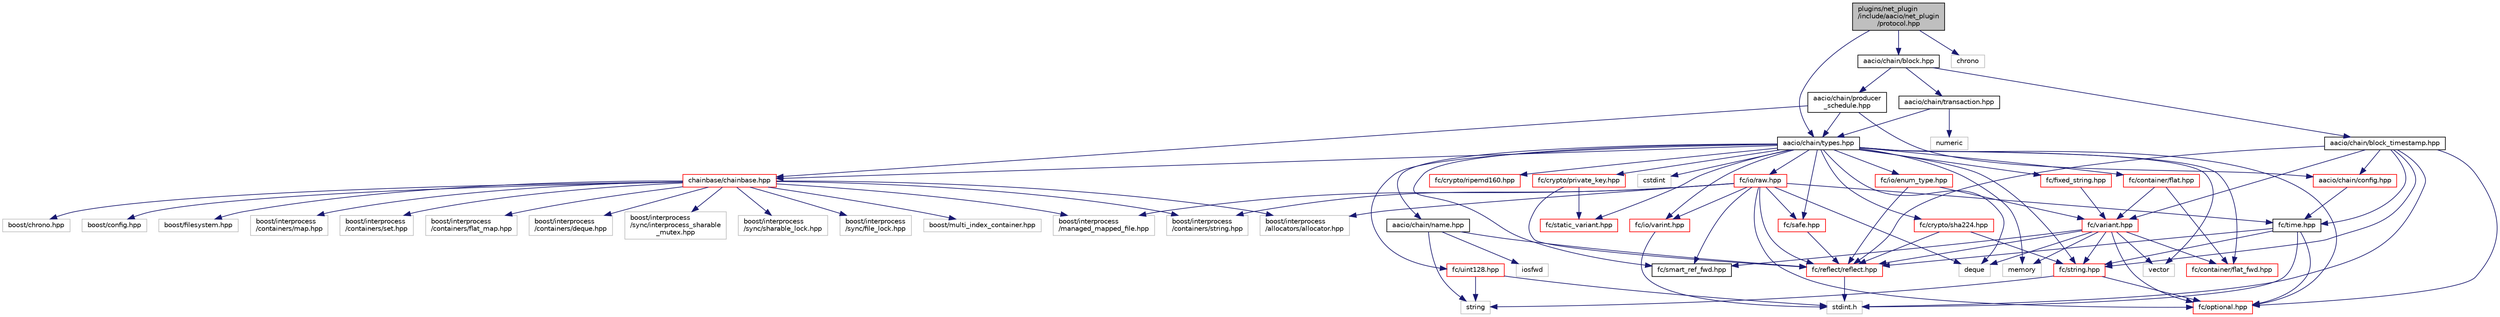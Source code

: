 digraph "plugins/net_plugin/include/aacio/net_plugin/protocol.hpp"
{
  edge [fontname="Helvetica",fontsize="10",labelfontname="Helvetica",labelfontsize="10"];
  node [fontname="Helvetica",fontsize="10",shape=record];
  Node0 [label="plugins/net_plugin\l/include/aacio/net_plugin\l/protocol.hpp",height=0.2,width=0.4,color="black", fillcolor="grey75", style="filled", fontcolor="black"];
  Node0 -> Node1 [color="midnightblue",fontsize="10",style="solid"];
  Node1 [label="aacio/chain/block.hpp",height=0.2,width=0.4,color="black", fillcolor="white", style="filled",URL="$block_8hpp.html"];
  Node1 -> Node2 [color="midnightblue",fontsize="10",style="solid"];
  Node2 [label="aacio/chain/block_timestamp.hpp",height=0.2,width=0.4,color="black", fillcolor="white", style="filled",URL="$block__timestamp_8hpp_source.html"];
  Node2 -> Node3 [color="midnightblue",fontsize="10",style="solid"];
  Node3 [label="aacio/chain/config.hpp",height=0.2,width=0.4,color="red", fillcolor="white", style="filled",URL="$libraries_2chain_2include_2aacio_2chain_2config_8hpp.html"];
  Node3 -> Node19 [color="midnightblue",fontsize="10",style="solid"];
  Node19 [label="fc/time.hpp",height=0.2,width=0.4,color="black", fillcolor="white", style="filled",URL="$include_2fc_2time_8hpp_source.html"];
  Node19 -> Node9 [color="midnightblue",fontsize="10",style="solid"];
  Node9 [label="stdint.h",height=0.2,width=0.4,color="grey75", fillcolor="white", style="filled"];
  Node19 -> Node7 [color="midnightblue",fontsize="10",style="solid"];
  Node7 [label="fc/string.hpp",height=0.2,width=0.4,color="red", fillcolor="white", style="filled",URL="$string_8hpp_source.html"];
  Node7 -> Node15 [color="midnightblue",fontsize="10",style="solid"];
  Node15 [label="fc/optional.hpp",height=0.2,width=0.4,color="red", fillcolor="white", style="filled",URL="$libraries_2fc_2include_2fc_2optional_8hpp_source.html"];
  Node7 -> Node18 [color="midnightblue",fontsize="10",style="solid"];
  Node18 [label="string",height=0.2,width=0.4,color="grey75", fillcolor="white", style="filled"];
  Node19 -> Node15 [color="midnightblue",fontsize="10",style="solid"];
  Node19 -> Node20 [color="midnightblue",fontsize="10",style="solid"];
  Node20 [label="fc/reflect/reflect.hpp",height=0.2,width=0.4,color="red", fillcolor="white", style="filled",URL="$libraries_2fc_2include_2fc_2reflect_2reflect_8hpp_source.html"];
  Node20 -> Node9 [color="midnightblue",fontsize="10",style="solid"];
  Node2 -> Node9 [color="midnightblue",fontsize="10",style="solid"];
  Node2 -> Node19 [color="midnightblue",fontsize="10",style="solid"];
  Node2 -> Node39 [color="midnightblue",fontsize="10",style="solid"];
  Node39 [label="fc/variant.hpp",height=0.2,width=0.4,color="red", fillcolor="white", style="filled",URL="$variant_8hpp_source.html"];
  Node39 -> Node29 [color="midnightblue",fontsize="10",style="solid"];
  Node29 [label="deque",height=0.2,width=0.4,color="grey75", fillcolor="white", style="filled"];
  Node39 -> Node40 [color="midnightblue",fontsize="10",style="solid"];
  Node40 [label="memory",height=0.2,width=0.4,color="grey75", fillcolor="white", style="filled"];
  Node39 -> Node12 [color="midnightblue",fontsize="10",style="solid"];
  Node12 [label="vector",height=0.2,width=0.4,color="grey75", fillcolor="white", style="filled"];
  Node39 -> Node15 [color="midnightblue",fontsize="10",style="solid"];
  Node39 -> Node7 [color="midnightblue",fontsize="10",style="solid"];
  Node39 -> Node31 [color="midnightblue",fontsize="10",style="solid"];
  Node31 [label="fc/container/flat_fwd.hpp",height=0.2,width=0.4,color="red", fillcolor="white", style="filled",URL="$flat__fwd_8hpp_source.html"];
  Node39 -> Node44 [color="midnightblue",fontsize="10",style="solid"];
  Node44 [label="fc/smart_ref_fwd.hpp",height=0.2,width=0.4,color="black", fillcolor="white", style="filled",URL="$smart__ref__fwd_8hpp_source.html"];
  Node39 -> Node20 [color="midnightblue",fontsize="10",style="solid"];
  Node2 -> Node7 [color="midnightblue",fontsize="10",style="solid"];
  Node2 -> Node15 [color="midnightblue",fontsize="10",style="solid"];
  Node2 -> Node20 [color="midnightblue",fontsize="10",style="solid"];
  Node1 -> Node143 [color="midnightblue",fontsize="10",style="solid"];
  Node143 [label="aacio/chain/transaction.hpp",height=0.2,width=0.4,color="black", fillcolor="white", style="filled",URL="$libraries_2chain_2include_2aacio_2chain_2transaction_8hpp.html"];
  Node143 -> Node52 [color="midnightblue",fontsize="10",style="solid"];
  Node52 [label="aacio/chain/types.hpp",height=0.2,width=0.4,color="black", fillcolor="white", style="filled",URL="$libraries_2chain_2include_2aacio_2chain_2types_8hpp.html"];
  Node52 -> Node53 [color="midnightblue",fontsize="10",style="solid"];
  Node53 [label="aacio/chain/name.hpp",height=0.2,width=0.4,color="black", fillcolor="white", style="filled",URL="$name_8hpp_source.html"];
  Node53 -> Node18 [color="midnightblue",fontsize="10",style="solid"];
  Node53 -> Node20 [color="midnightblue",fontsize="10",style="solid"];
  Node53 -> Node54 [color="midnightblue",fontsize="10",style="solid"];
  Node54 [label="iosfwd",height=0.2,width=0.4,color="grey75", fillcolor="white", style="filled"];
  Node52 -> Node55 [color="midnightblue",fontsize="10",style="solid"];
  Node55 [label="chainbase/chainbase.hpp",height=0.2,width=0.4,color="red", fillcolor="white", style="filled",URL="$chainbase_8hpp_source.html"];
  Node55 -> Node56 [color="midnightblue",fontsize="10",style="solid"];
  Node56 [label="boost/interprocess\l/managed_mapped_file.hpp",height=0.2,width=0.4,color="grey75", fillcolor="white", style="filled"];
  Node55 -> Node57 [color="midnightblue",fontsize="10",style="solid"];
  Node57 [label="boost/interprocess\l/containers/map.hpp",height=0.2,width=0.4,color="grey75", fillcolor="white", style="filled"];
  Node55 -> Node58 [color="midnightblue",fontsize="10",style="solid"];
  Node58 [label="boost/interprocess\l/containers/set.hpp",height=0.2,width=0.4,color="grey75", fillcolor="white", style="filled"];
  Node55 -> Node59 [color="midnightblue",fontsize="10",style="solid"];
  Node59 [label="boost/interprocess\l/containers/flat_map.hpp",height=0.2,width=0.4,color="grey75", fillcolor="white", style="filled"];
  Node55 -> Node60 [color="midnightblue",fontsize="10",style="solid"];
  Node60 [label="boost/interprocess\l/containers/deque.hpp",height=0.2,width=0.4,color="grey75", fillcolor="white", style="filled"];
  Node55 -> Node61 [color="midnightblue",fontsize="10",style="solid"];
  Node61 [label="boost/interprocess\l/containers/string.hpp",height=0.2,width=0.4,color="grey75", fillcolor="white", style="filled"];
  Node55 -> Node62 [color="midnightblue",fontsize="10",style="solid"];
  Node62 [label="boost/interprocess\l/allocators/allocator.hpp",height=0.2,width=0.4,color="grey75", fillcolor="white", style="filled"];
  Node55 -> Node63 [color="midnightblue",fontsize="10",style="solid"];
  Node63 [label="boost/interprocess\l/sync/interprocess_sharable\l_mutex.hpp",height=0.2,width=0.4,color="grey75", fillcolor="white", style="filled"];
  Node55 -> Node64 [color="midnightblue",fontsize="10",style="solid"];
  Node64 [label="boost/interprocess\l/sync/sharable_lock.hpp",height=0.2,width=0.4,color="grey75", fillcolor="white", style="filled"];
  Node55 -> Node65 [color="midnightblue",fontsize="10",style="solid"];
  Node65 [label="boost/interprocess\l/sync/file_lock.hpp",height=0.2,width=0.4,color="grey75", fillcolor="white", style="filled"];
  Node55 -> Node66 [color="midnightblue",fontsize="10",style="solid"];
  Node66 [label="boost/multi_index_container.hpp",height=0.2,width=0.4,color="grey75", fillcolor="white", style="filled"];
  Node55 -> Node67 [color="midnightblue",fontsize="10",style="solid"];
  Node67 [label="boost/chrono.hpp",height=0.2,width=0.4,color="grey75", fillcolor="white", style="filled"];
  Node55 -> Node68 [color="midnightblue",fontsize="10",style="solid"];
  Node68 [label="boost/config.hpp",height=0.2,width=0.4,color="grey75", fillcolor="white", style="filled"];
  Node55 -> Node69 [color="midnightblue",fontsize="10",style="solid"];
  Node69 [label="boost/filesystem.hpp",height=0.2,width=0.4,color="grey75", fillcolor="white", style="filled"];
  Node52 -> Node31 [color="midnightblue",fontsize="10",style="solid"];
  Node52 -> Node79 [color="midnightblue",fontsize="10",style="solid"];
  Node79 [label="fc/io/varint.hpp",height=0.2,width=0.4,color="red", fillcolor="white", style="filled",URL="$libraries_2fc_2include_2fc_2io_2varint_8hpp_source.html"];
  Node79 -> Node9 [color="midnightblue",fontsize="10",style="solid"];
  Node52 -> Node80 [color="midnightblue",fontsize="10",style="solid"];
  Node80 [label="fc/io/enum_type.hpp",height=0.2,width=0.4,color="red", fillcolor="white", style="filled",URL="$enum__type_8hpp_source.html"];
  Node80 -> Node20 [color="midnightblue",fontsize="10",style="solid"];
  Node80 -> Node39 [color="midnightblue",fontsize="10",style="solid"];
  Node52 -> Node89 [color="midnightblue",fontsize="10",style="solid"];
  Node89 [label="fc/crypto/sha224.hpp",height=0.2,width=0.4,color="red", fillcolor="white", style="filled",URL="$sha224_8hpp_source.html"];
  Node89 -> Node7 [color="midnightblue",fontsize="10",style="solid"];
  Node89 -> Node20 [color="midnightblue",fontsize="10",style="solid"];
  Node52 -> Node15 [color="midnightblue",fontsize="10",style="solid"];
  Node52 -> Node87 [color="midnightblue",fontsize="10",style="solid"];
  Node87 [label="fc/safe.hpp",height=0.2,width=0.4,color="red", fillcolor="white", style="filled",URL="$safe_8hpp_source.html"];
  Node87 -> Node20 [color="midnightblue",fontsize="10",style="solid"];
  Node52 -> Node90 [color="midnightblue",fontsize="10",style="solid"];
  Node90 [label="fc/container/flat.hpp",height=0.2,width=0.4,color="red", fillcolor="white", style="filled",URL="$libraries_2fc_2include_2fc_2container_2flat_8hpp_source.html"];
  Node90 -> Node39 [color="midnightblue",fontsize="10",style="solid"];
  Node90 -> Node31 [color="midnightblue",fontsize="10",style="solid"];
  Node52 -> Node7 [color="midnightblue",fontsize="10",style="solid"];
  Node52 -> Node91 [color="midnightblue",fontsize="10",style="solid"];
  Node91 [label="fc/io/raw.hpp",height=0.2,width=0.4,color="red", fillcolor="white", style="filled",URL="$raw_8hpp_source.html"];
  Node91 -> Node20 [color="midnightblue",fontsize="10",style="solid"];
  Node91 -> Node79 [color="midnightblue",fontsize="10",style="solid"];
  Node91 -> Node15 [color="midnightblue",fontsize="10",style="solid"];
  Node91 -> Node44 [color="midnightblue",fontsize="10",style="solid"];
  Node91 -> Node19 [color="midnightblue",fontsize="10",style="solid"];
  Node91 -> Node87 [color="midnightblue",fontsize="10",style="solid"];
  Node91 -> Node29 [color="midnightblue",fontsize="10",style="solid"];
  Node91 -> Node61 [color="midnightblue",fontsize="10",style="solid"];
  Node91 -> Node62 [color="midnightblue",fontsize="10",style="solid"];
  Node91 -> Node56 [color="midnightblue",fontsize="10",style="solid"];
  Node52 -> Node96 [color="midnightblue",fontsize="10",style="solid"];
  Node96 [label="fc/uint128.hpp",height=0.2,width=0.4,color="red", fillcolor="white", style="filled",URL="$uint128_8hpp_source.html"];
  Node96 -> Node9 [color="midnightblue",fontsize="10",style="solid"];
  Node96 -> Node18 [color="midnightblue",fontsize="10",style="solid"];
  Node52 -> Node97 [color="midnightblue",fontsize="10",style="solid"];
  Node97 [label="fc/static_variant.hpp",height=0.2,width=0.4,color="red", fillcolor="white", style="filled",URL="$static__variant_8hpp_source.html"];
  Node52 -> Node44 [color="midnightblue",fontsize="10",style="solid"];
  Node52 -> Node98 [color="midnightblue",fontsize="10",style="solid"];
  Node98 [label="fc/crypto/ripemd160.hpp",height=0.2,width=0.4,color="red", fillcolor="white", style="filled",URL="$ripemd160_8hpp_source.html"];
  Node52 -> Node99 [color="midnightblue",fontsize="10",style="solid"];
  Node99 [label="fc/fixed_string.hpp",height=0.2,width=0.4,color="red", fillcolor="white", style="filled",URL="$fixed__string_8hpp_source.html"];
  Node99 -> Node39 [color="midnightblue",fontsize="10",style="solid"];
  Node52 -> Node100 [color="midnightblue",fontsize="10",style="solid"];
  Node100 [label="fc/crypto/private_key.hpp",height=0.2,width=0.4,color="red", fillcolor="white", style="filled",URL="$private__key_8hpp_source.html"];
  Node100 -> Node20 [color="midnightblue",fontsize="10",style="solid"];
  Node100 -> Node97 [color="midnightblue",fontsize="10",style="solid"];
  Node52 -> Node40 [color="midnightblue",fontsize="10",style="solid"];
  Node52 -> Node12 [color="midnightblue",fontsize="10",style="solid"];
  Node52 -> Node29 [color="midnightblue",fontsize="10",style="solid"];
  Node52 -> Node123 [color="midnightblue",fontsize="10",style="solid"];
  Node123 [label="cstdint",height=0.2,width=0.4,color="grey75", fillcolor="white", style="filled"];
  Node143 -> Node144 [color="midnightblue",fontsize="10",style="solid"];
  Node144 [label="numeric",height=0.2,width=0.4,color="grey75", fillcolor="white", style="filled"];
  Node1 -> Node145 [color="midnightblue",fontsize="10",style="solid"];
  Node145 [label="aacio/chain/producer\l_schedule.hpp",height=0.2,width=0.4,color="black", fillcolor="white", style="filled",URL="$libraries_2chain_2include_2aacio_2chain_2producer__schedule_8hpp_source.html"];
  Node145 -> Node3 [color="midnightblue",fontsize="10",style="solid"];
  Node145 -> Node52 [color="midnightblue",fontsize="10",style="solid"];
  Node145 -> Node55 [color="midnightblue",fontsize="10",style="solid"];
  Node0 -> Node52 [color="midnightblue",fontsize="10",style="solid"];
  Node0 -> Node146 [color="midnightblue",fontsize="10",style="solid"];
  Node146 [label="chrono",height=0.2,width=0.4,color="grey75", fillcolor="white", style="filled"];
}
